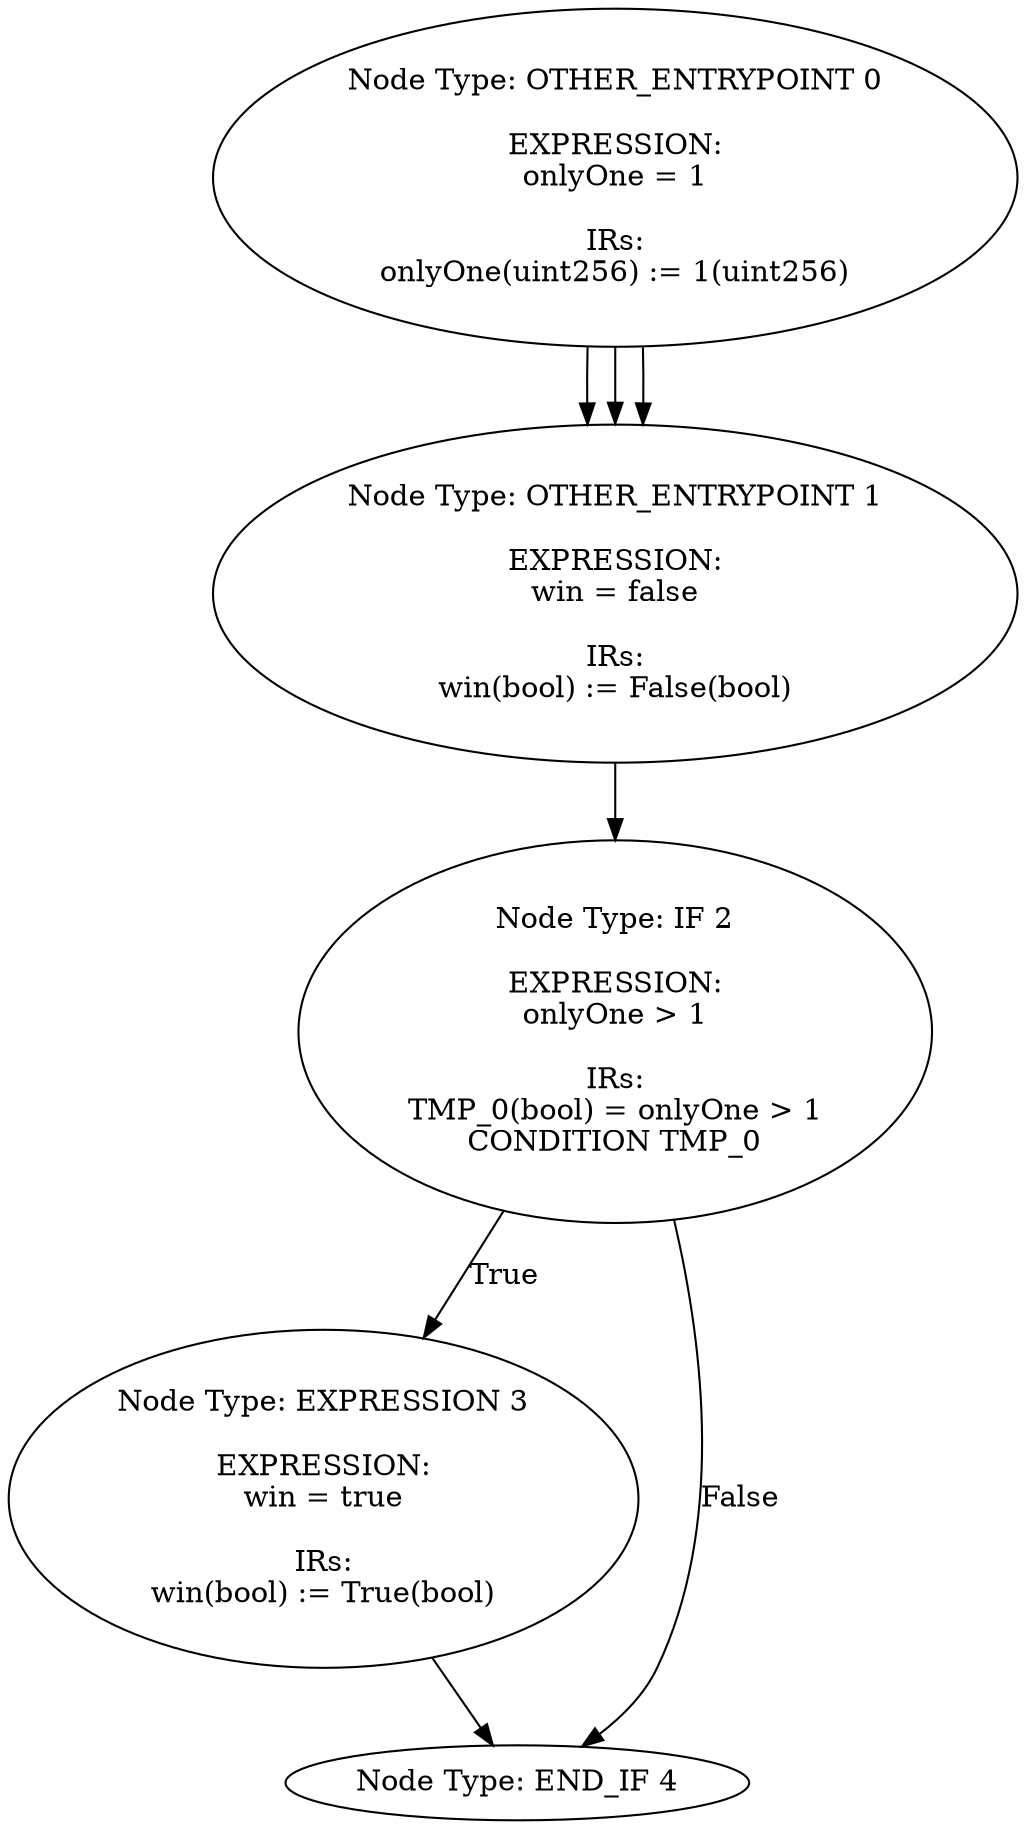 digraph CFG {
0[label="Node Type: ENTRY_POINT 0
"];
0->1;
1[label="Node Type: EXPRESSION 1

EXPRESSION:
onlyOne = + 1

IRs:
onlyOne(uint256) := 1(uint256)"];
1->2;
2[label="Node Type: IF 2

EXPRESSION:
onlyOne > 1

IRs:
TMP_0(bool) = onlyOne > 1
CONDITION TMP_0"];
2->3[label="True"];
2->4[label="False"];
3[label="Node Type: EXPRESSION 3

EXPRESSION:
win = true

IRs:
win(bool) := True(bool)"];
3->4;
4[label="Node Type: END_IF 4
"];
0[label="Node Type: ENTRY_POINT 0
"];
0->1;
1[label="Node Type: RETURN 1

EXPRESSION:
win

IRs:
RETURN win"];
0[label="Node Type: OTHER_ENTRYPOINT 0

EXPRESSION:
onlyOne = 1

IRs:
onlyOne(uint256) := 1(uint256)"];
0->1;
1[label="Node Type: OTHER_ENTRYPOINT 1

EXPRESSION:
win = false

IRs:
win(bool) := False(bool)"];
}
